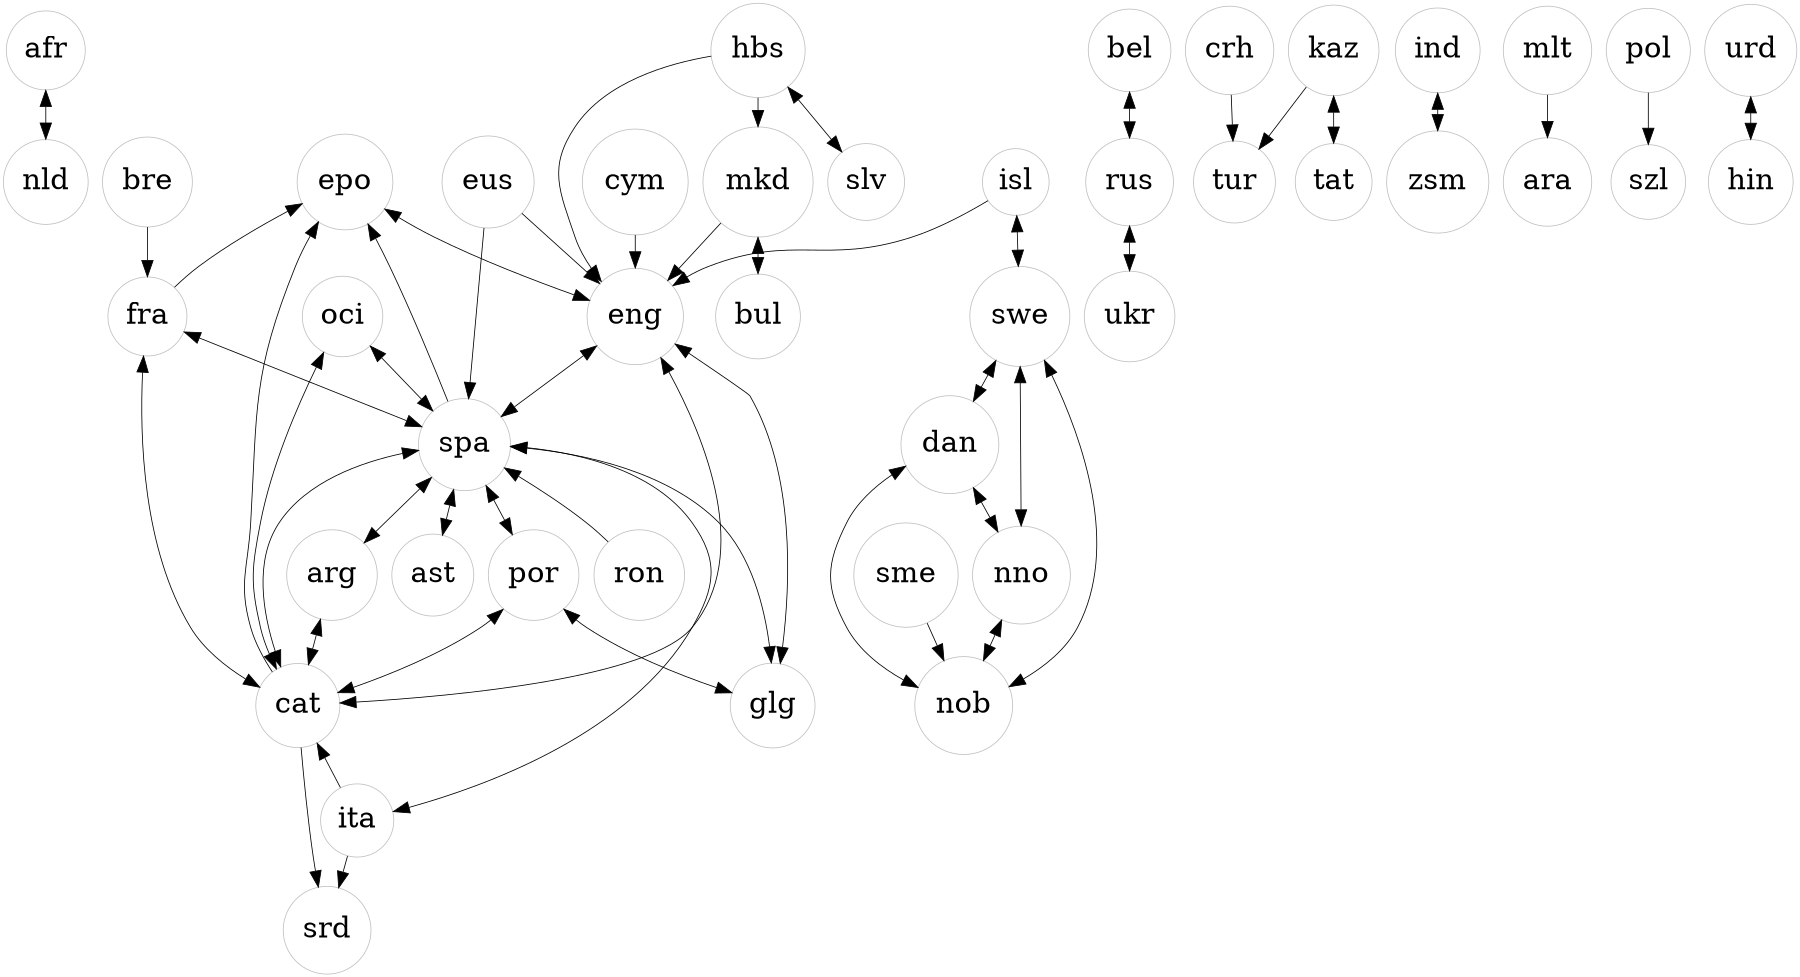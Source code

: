 digraph G {
size ="12,8" ;
node [color=gray,shape=circle; fontsize=36] ;
edge [arrowsize=2] ;
afr -> nld [dir=both] ;
arg -> cat [dir=both] ;
bel -> rus [dir=both] ;
bre -> fra ;
cat -> ita [dir=back] ;
cat -> srd ;
crh -> tur ;
cym -> eng  ;
dan -> nno [dir=both] ;
dan -> nob [dir=both] ;
eng -> cat [dir=both] ;
eng -> spa [dir=both] ;
eng -> glg [dir=both] ;
epo -> cat [dir=back] ;
epo -> eng [dir=both] ;
epo -> spa [dir=back] ;
epo -> fra [dir=back] ;
spa -> arg [dir=both] ;
spa -> ast [dir=both] ;
spa -> cat [dir=both] ;
spa -> glg [dir=both] ;
spa -> ita [dir=both] ;
spa -> por [dir=both] ;
spa -> ron [dir=back] ;
eus -> eng ;
eus -> spa  ;
fra -> cat [dir=both] ;
fra -> spa [dir=both] ;
hbs -> eng  ;
hbs -> mkd  ;
hbs -> slv [dir=both] ;
ind -> zsm [dir=both] ;
isl -> eng  ;
isl -> swe [dir=both] ;
ita -> srd ;
kaz -> tat [dir=both] ;
kaz -> tur  ;
mkd -> bul [dir=both] ;
mkd -> eng  ;
mlt -> ara  ;
nno -> nob [dir=both] ;
oci -> cat [dir=both] ;
oci -> spa [dir=both] ;
pol -> szl ;
por -> cat [dir=both] ;
por -> glg [dir=both] ;
rus -> ukr [dir=both] ;
sme -> nob  ;
swe -> dan [dir=both] ;
swe -> nob [dir=both] ;
swe -> nno [dir=both] ;
urd -> hin [dir=both] ;
} 
